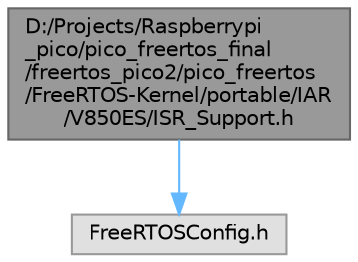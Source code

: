 digraph "D:/Projects/Raspberrypi_pico/pico_freertos_final/freertos_pico2/pico_freertos/FreeRTOS-Kernel/portable/IAR/V850ES/ISR_Support.h"
{
 // LATEX_PDF_SIZE
  bgcolor="transparent";
  edge [fontname=Helvetica,fontsize=10,labelfontname=Helvetica,labelfontsize=10];
  node [fontname=Helvetica,fontsize=10,shape=box,height=0.2,width=0.4];
  Node1 [id="Node000001",label="D:/Projects/Raspberrypi\l_pico/pico_freertos_final\l/freertos_pico2/pico_freertos\l/FreeRTOS-Kernel/portable/IAR\l/V850ES/ISR_Support.h",height=0.2,width=0.4,color="gray40", fillcolor="grey60", style="filled", fontcolor="black",tooltip=" "];
  Node1 -> Node2 [id="edge2_Node000001_Node000002",color="steelblue1",style="solid",tooltip=" "];
  Node2 [id="Node000002",label="FreeRTOSConfig.h",height=0.2,width=0.4,color="grey60", fillcolor="#E0E0E0", style="filled",tooltip=" "];
}
